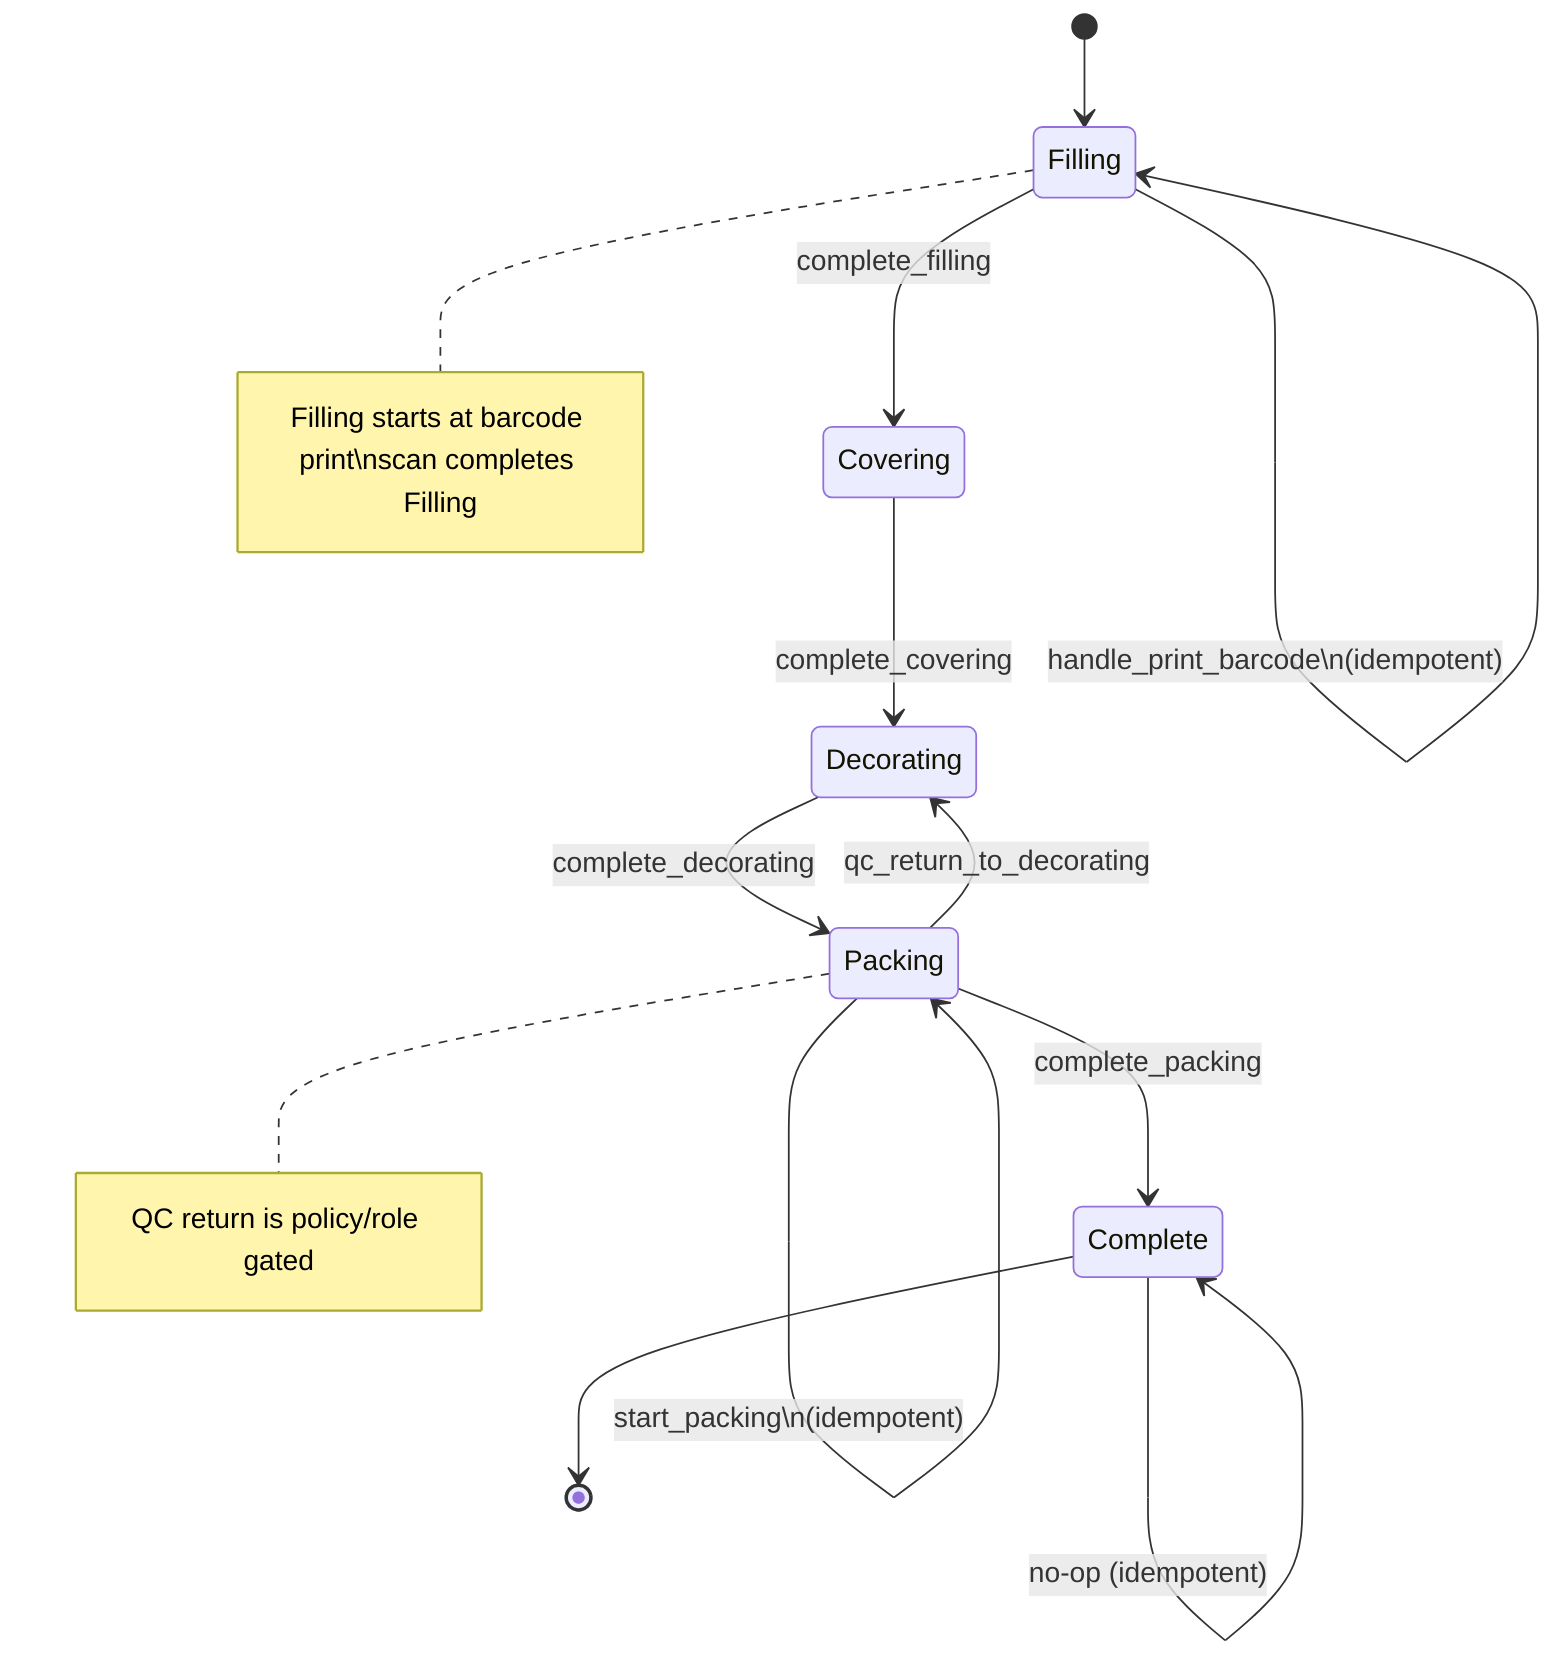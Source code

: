 stateDiagram-v2
  [*] --> Filling

  Filling --> Filling: handle_print_barcode\n(idempotent)
  Filling --> Covering: complete_filling

  Covering --> Decorating: complete_covering
  Decorating --> Packing: complete_decorating

  Packing --> Packing: start_packing\n(idempotent)
  Packing --> Complete: complete_packing
  Packing --> Decorating: qc_return_to_decorating

  note right of Filling: Filling starts at barcode print\nscan completes Filling
  note right of Packing: QC return is policy/role gated

  Complete --> Complete: no-op (idempotent)
  Complete --> [*]